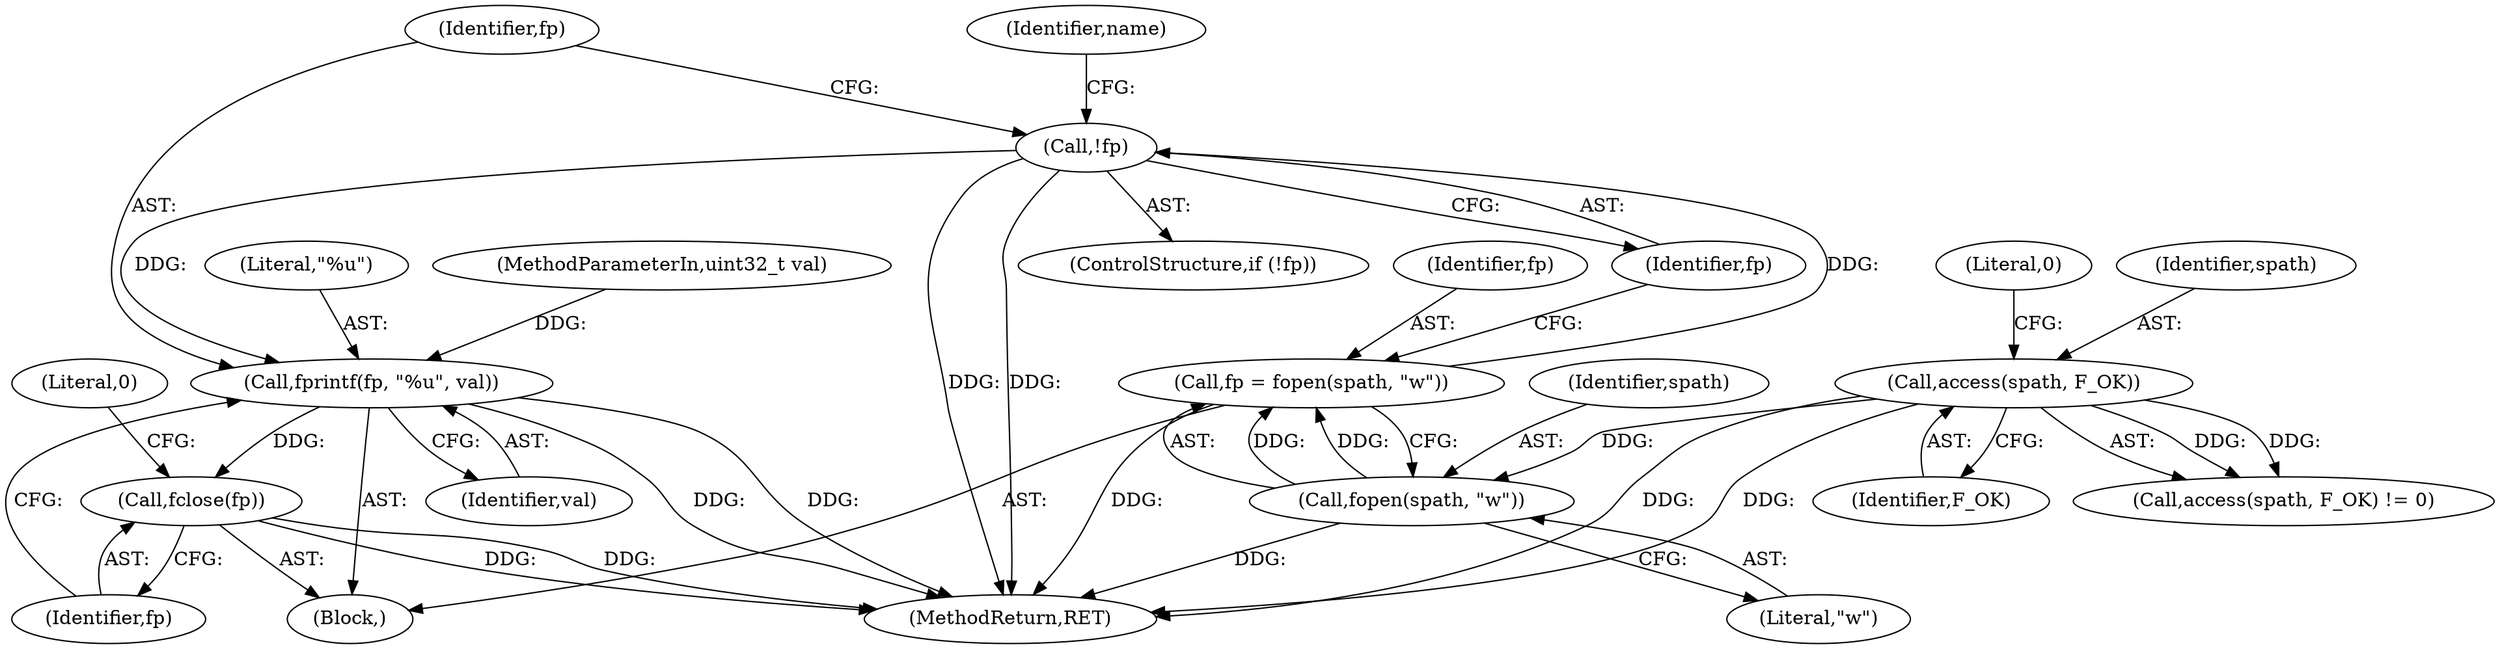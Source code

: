 digraph "0_radvd_92e22ca23e52066da2258df8c76a2dca8a428bcc@pointer" {
"1000149" [label="(Call,!fp)"];
"1000143" [label="(Call,fp = fopen(spath, \"w\"))"];
"1000145" [label="(Call,fopen(spath, \"w\"))"];
"1000136" [label="(Call,access(spath, F_OK))"];
"1000165" [label="(Call,fprintf(fp, \"%u\", val))"];
"1000169" [label="(Call,fclose(fp))"];
"1000138" [label="(Identifier,F_OK)"];
"1000106" [label="(MethodParameterIn,uint32_t val)"];
"1000170" [label="(Identifier,fp)"];
"1000145" [label="(Call,fopen(spath, \"w\"))"];
"1000136" [label="(Call,access(spath, F_OK))"];
"1000167" [label="(Literal,\"%u\")"];
"1000144" [label="(Identifier,fp)"];
"1000166" [label="(Identifier,fp)"];
"1000135" [label="(Call,access(spath, F_OK) != 0)"];
"1000173" [label="(MethodReturn,RET)"];
"1000147" [label="(Literal,\"w\")"];
"1000137" [label="(Identifier,spath)"];
"1000168" [label="(Identifier,val)"];
"1000150" [label="(Identifier,fp)"];
"1000165" [label="(Call,fprintf(fp, \"%u\", val))"];
"1000149" [label="(Call,!fp)"];
"1000172" [label="(Literal,0)"];
"1000107" [label="(Block,)"];
"1000148" [label="(ControlStructure,if (!fp))"];
"1000139" [label="(Literal,0)"];
"1000169" [label="(Call,fclose(fp))"];
"1000143" [label="(Call,fp = fopen(spath, \"w\"))"];
"1000146" [label="(Identifier,spath)"];
"1000153" [label="(Identifier,name)"];
"1000149" -> "1000148"  [label="AST: "];
"1000149" -> "1000150"  [label="CFG: "];
"1000150" -> "1000149"  [label="AST: "];
"1000153" -> "1000149"  [label="CFG: "];
"1000166" -> "1000149"  [label="CFG: "];
"1000149" -> "1000173"  [label="DDG: "];
"1000149" -> "1000173"  [label="DDG: "];
"1000143" -> "1000149"  [label="DDG: "];
"1000149" -> "1000165"  [label="DDG: "];
"1000143" -> "1000107"  [label="AST: "];
"1000143" -> "1000145"  [label="CFG: "];
"1000144" -> "1000143"  [label="AST: "];
"1000145" -> "1000143"  [label="AST: "];
"1000150" -> "1000143"  [label="CFG: "];
"1000143" -> "1000173"  [label="DDG: "];
"1000145" -> "1000143"  [label="DDG: "];
"1000145" -> "1000143"  [label="DDG: "];
"1000145" -> "1000147"  [label="CFG: "];
"1000146" -> "1000145"  [label="AST: "];
"1000147" -> "1000145"  [label="AST: "];
"1000145" -> "1000173"  [label="DDG: "];
"1000136" -> "1000145"  [label="DDG: "];
"1000136" -> "1000135"  [label="AST: "];
"1000136" -> "1000138"  [label="CFG: "];
"1000137" -> "1000136"  [label="AST: "];
"1000138" -> "1000136"  [label="AST: "];
"1000139" -> "1000136"  [label="CFG: "];
"1000136" -> "1000173"  [label="DDG: "];
"1000136" -> "1000173"  [label="DDG: "];
"1000136" -> "1000135"  [label="DDG: "];
"1000136" -> "1000135"  [label="DDG: "];
"1000165" -> "1000107"  [label="AST: "];
"1000165" -> "1000168"  [label="CFG: "];
"1000166" -> "1000165"  [label="AST: "];
"1000167" -> "1000165"  [label="AST: "];
"1000168" -> "1000165"  [label="AST: "];
"1000170" -> "1000165"  [label="CFG: "];
"1000165" -> "1000173"  [label="DDG: "];
"1000165" -> "1000173"  [label="DDG: "];
"1000106" -> "1000165"  [label="DDG: "];
"1000165" -> "1000169"  [label="DDG: "];
"1000169" -> "1000107"  [label="AST: "];
"1000169" -> "1000170"  [label="CFG: "];
"1000170" -> "1000169"  [label="AST: "];
"1000172" -> "1000169"  [label="CFG: "];
"1000169" -> "1000173"  [label="DDG: "];
"1000169" -> "1000173"  [label="DDG: "];
}
